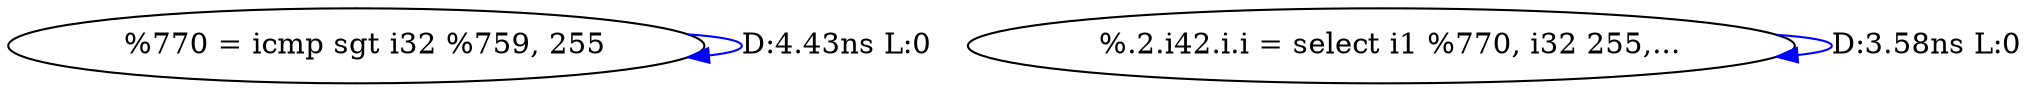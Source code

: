 digraph {
Node0x4194920[label="  %770 = icmp sgt i32 %759, 255"];
Node0x4194920 -> Node0x4194920[label="D:4.43ns L:0",color=blue];
Node0x4194a60[label="  %.2.i42.i.i = select i1 %770, i32 255,..."];
Node0x4194a60 -> Node0x4194a60[label="D:3.58ns L:0",color=blue];
}
